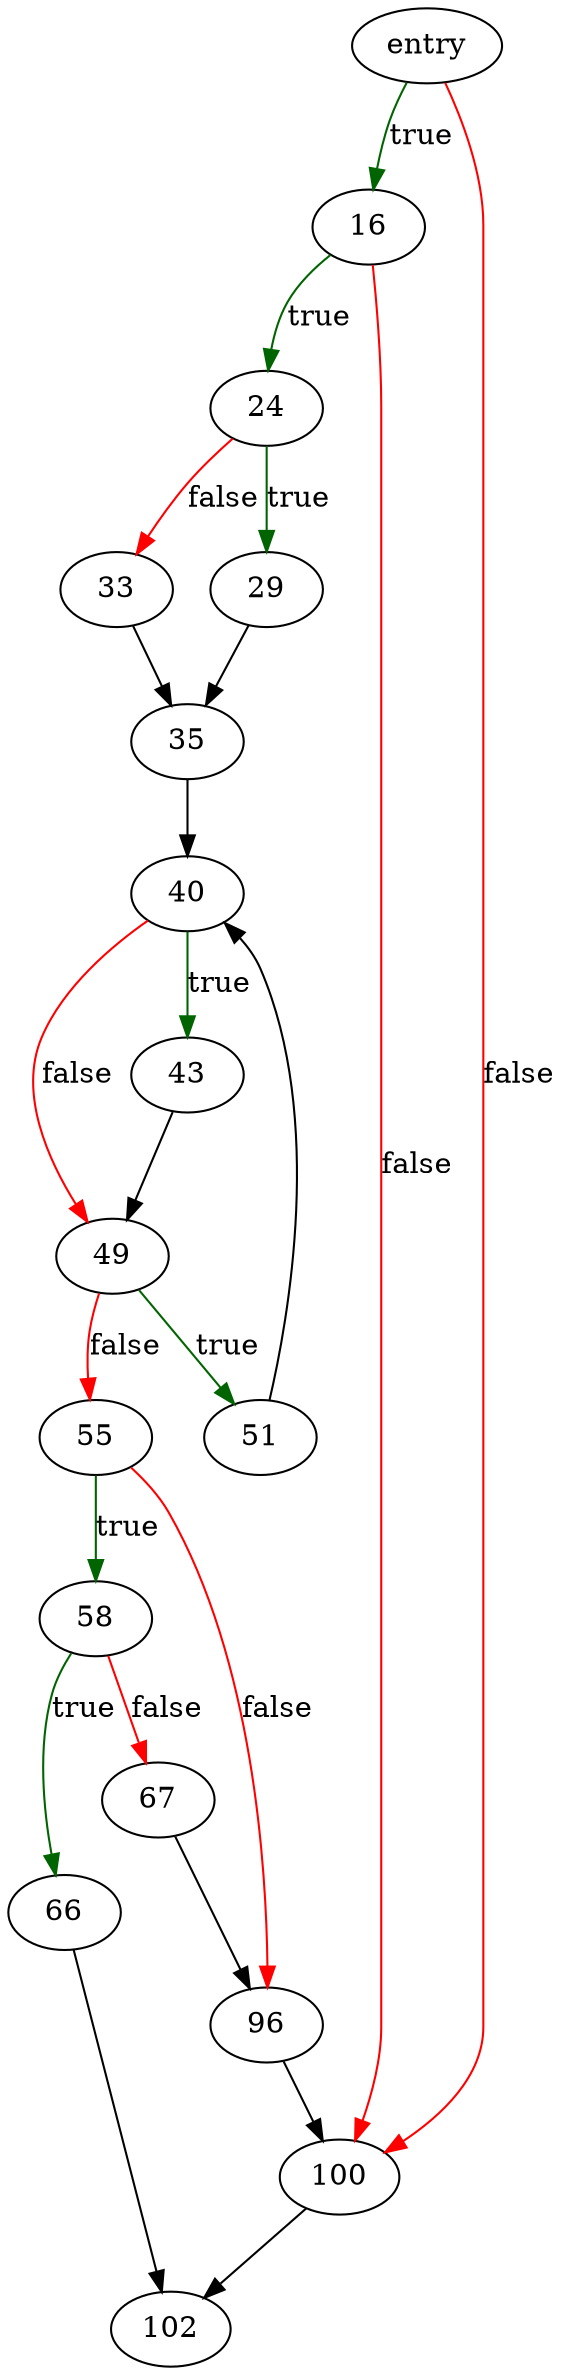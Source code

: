 digraph "autoIncBegin" {
	// Node definitions.
	3 [label=entry];
	16;
	24;
	29;
	33;
	35;
	40;
	43;
	49;
	51;
	55;
	58;
	66;
	67;
	96;
	100;
	102;

	// Edge definitions.
	3 -> 16 [
		color=darkgreen
		label=true
	];
	3 -> 100 [
		color=red
		label=false
	];
	16 -> 24 [
		color=darkgreen
		label=true
	];
	16 -> 100 [
		color=red
		label=false
	];
	24 -> 29 [
		color=darkgreen
		label=true
	];
	24 -> 33 [
		color=red
		label=false
	];
	29 -> 35;
	33 -> 35;
	35 -> 40;
	40 -> 43 [
		color=darkgreen
		label=true
	];
	40 -> 49 [
		color=red
		label=false
	];
	43 -> 49;
	49 -> 51 [
		color=darkgreen
		label=true
	];
	49 -> 55 [
		color=red
		label=false
	];
	51 -> 40;
	55 -> 58 [
		color=darkgreen
		label=true
	];
	55 -> 96 [
		color=red
		label=false
	];
	58 -> 66 [
		color=darkgreen
		label=true
	];
	58 -> 67 [
		color=red
		label=false
	];
	66 -> 102;
	67 -> 96;
	96 -> 100;
	100 -> 102;
}